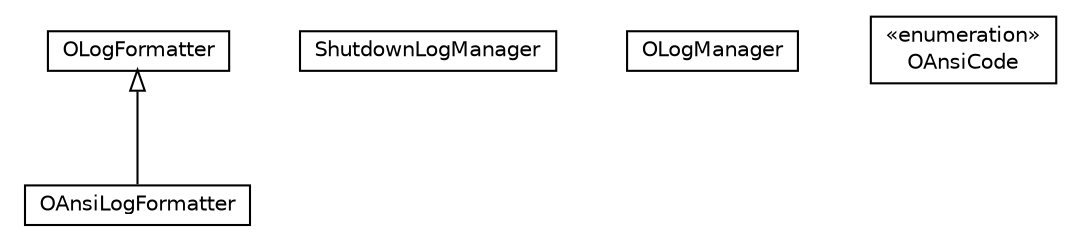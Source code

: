 #!/usr/local/bin/dot
#
# Class diagram 
# Generated by UMLGraph version R5_6-24-gf6e263 (http://www.umlgraph.org/)
#

digraph G {
	edge [fontname="Helvetica",fontsize=10,labelfontname="Helvetica",labelfontsize=10];
	node [fontname="Helvetica",fontsize=10,shape=plaintext];
	nodesep=0.25;
	ranksep=0.5;
	// com.orientechnologies.common.log.OAnsiLogFormatter
	c67822 [label=<<table title="com.orientechnologies.common.log.OAnsiLogFormatter" border="0" cellborder="1" cellspacing="0" cellpadding="2" port="p" href="./OAnsiLogFormatter.html">
		<tr><td><table border="0" cellspacing="0" cellpadding="1">
<tr><td align="center" balign="center"> OAnsiLogFormatter </td></tr>
		</table></td></tr>
		</table>>, URL="./OAnsiLogFormatter.html", fontname="Helvetica", fontcolor="black", fontsize=10.0];
	// com.orientechnologies.common.log.ShutdownLogManager
	c67823 [label=<<table title="com.orientechnologies.common.log.ShutdownLogManager" border="0" cellborder="1" cellspacing="0" cellpadding="2" port="p" href="./ShutdownLogManager.html">
		<tr><td><table border="0" cellspacing="0" cellpadding="1">
<tr><td align="center" balign="center"> ShutdownLogManager </td></tr>
		</table></td></tr>
		</table>>, URL="./ShutdownLogManager.html", fontname="Helvetica", fontcolor="black", fontsize=10.0];
	// com.orientechnologies.common.log.OLogFormatter
	c67824 [label=<<table title="com.orientechnologies.common.log.OLogFormatter" border="0" cellborder="1" cellspacing="0" cellpadding="2" port="p" href="./OLogFormatter.html">
		<tr><td><table border="0" cellspacing="0" cellpadding="1">
<tr><td align="center" balign="center"> OLogFormatter </td></tr>
		</table></td></tr>
		</table>>, URL="./OLogFormatter.html", fontname="Helvetica", fontcolor="black", fontsize=10.0];
	// com.orientechnologies.common.log.OLogManager
	c67825 [label=<<table title="com.orientechnologies.common.log.OLogManager" border="0" cellborder="1" cellspacing="0" cellpadding="2" port="p" href="./OLogManager.html">
		<tr><td><table border="0" cellspacing="0" cellpadding="1">
<tr><td align="center" balign="center"> OLogManager </td></tr>
		</table></td></tr>
		</table>>, URL="./OLogManager.html", fontname="Helvetica", fontcolor="black", fontsize=10.0];
	// com.orientechnologies.common.log.OAnsiCode
	c67826 [label=<<table title="com.orientechnologies.common.log.OAnsiCode" border="0" cellborder="1" cellspacing="0" cellpadding="2" port="p" href="./OAnsiCode.html">
		<tr><td><table border="0" cellspacing="0" cellpadding="1">
<tr><td align="center" balign="center"> &#171;enumeration&#187; </td></tr>
<tr><td align="center" balign="center"> OAnsiCode </td></tr>
		</table></td></tr>
		</table>>, URL="./OAnsiCode.html", fontname="Helvetica", fontcolor="black", fontsize=10.0];
	//com.orientechnologies.common.log.OAnsiLogFormatter extends com.orientechnologies.common.log.OLogFormatter
	c67824:p -> c67822:p [dir=back,arrowtail=empty];
}

